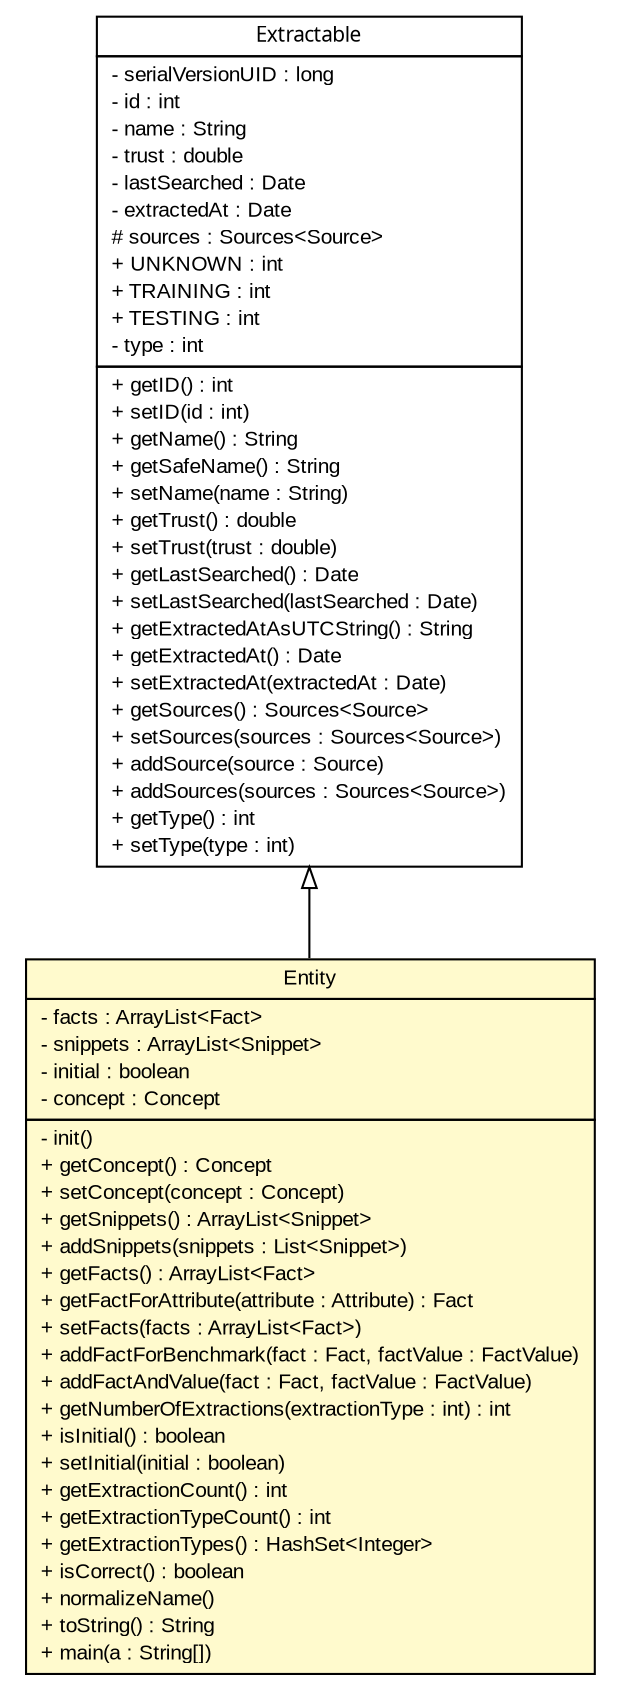 #!/usr/local/bin/dot
#
# Class diagram 
# Generated by UMLGraph version 5.2 (http://www.umlgraph.org/)
#

digraph G {
	edge [fontname="arial",fontsize=10,labelfontname="arial",labelfontsize=10];
	node [fontname="arial",fontsize=10,shape=plaintext];
	nodesep=0.25;
	ranksep=0.5;
	// tud.iir.knowledge.Extractable
	c44585 [label=<<table title="tud.iir.knowledge.Extractable" border="0" cellborder="1" cellspacing="0" cellpadding="2" port="p" href="./Extractable.html">
		<tr><td><table border="0" cellspacing="0" cellpadding="1">
<tr><td align="center" balign="center"><font face="ariali"> Extractable </font></td></tr>
		</table></td></tr>
		<tr><td><table border="0" cellspacing="0" cellpadding="1">
<tr><td align="left" balign="left"> - serialVersionUID : long </td></tr>
<tr><td align="left" balign="left"> - id : int </td></tr>
<tr><td align="left" balign="left"> - name : String </td></tr>
<tr><td align="left" balign="left"> - trust : double </td></tr>
<tr><td align="left" balign="left"> - lastSearched : Date </td></tr>
<tr><td align="left" balign="left"> - extractedAt : Date </td></tr>
<tr><td align="left" balign="left"> # sources : Sources&lt;Source&gt; </td></tr>
<tr><td align="left" balign="left"> + UNKNOWN : int </td></tr>
<tr><td align="left" balign="left"> + TRAINING : int </td></tr>
<tr><td align="left" balign="left"> + TESTING : int </td></tr>
<tr><td align="left" balign="left"> - type : int </td></tr>
		</table></td></tr>
		<tr><td><table border="0" cellspacing="0" cellpadding="1">
<tr><td align="left" balign="left"> + getID() : int </td></tr>
<tr><td align="left" balign="left"> + setID(id : int) </td></tr>
<tr><td align="left" balign="left"> + getName() : String </td></tr>
<tr><td align="left" balign="left"> + getSafeName() : String </td></tr>
<tr><td align="left" balign="left"> + setName(name : String) </td></tr>
<tr><td align="left" balign="left"> + getTrust() : double </td></tr>
<tr><td align="left" balign="left"> + setTrust(trust : double) </td></tr>
<tr><td align="left" balign="left"> + getLastSearched() : Date </td></tr>
<tr><td align="left" balign="left"> + setLastSearched(lastSearched : Date) </td></tr>
<tr><td align="left" balign="left"> + getExtractedAtAsUTCString() : String </td></tr>
<tr><td align="left" balign="left"> + getExtractedAt() : Date </td></tr>
<tr><td align="left" balign="left"> + setExtractedAt(extractedAt : Date) </td></tr>
<tr><td align="left" balign="left"> + getSources() : Sources&lt;Source&gt; </td></tr>
<tr><td align="left" balign="left"> + setSources(sources : Sources&lt;Source&gt;) </td></tr>
<tr><td align="left" balign="left"> + addSource(source : Source) </td></tr>
<tr><td align="left" balign="left"> + addSources(sources : Sources&lt;Source&gt;) </td></tr>
<tr><td align="left" balign="left"> + getType() : int </td></tr>
<tr><td align="left" balign="left"> + setType(type : int) </td></tr>
		</table></td></tr>
		</table>>, fontname="arial", fontcolor="black", fontsize=10.0];
	// tud.iir.knowledge.Entity
	c44586 [label=<<table title="tud.iir.knowledge.Entity" border="0" cellborder="1" cellspacing="0" cellpadding="2" port="p" bgcolor="lemonChiffon" href="./Entity.html">
		<tr><td><table border="0" cellspacing="0" cellpadding="1">
<tr><td align="center" balign="center"> Entity </td></tr>
		</table></td></tr>
		<tr><td><table border="0" cellspacing="0" cellpadding="1">
<tr><td align="left" balign="left"> - facts : ArrayList&lt;Fact&gt; </td></tr>
<tr><td align="left" balign="left"> - snippets : ArrayList&lt;Snippet&gt; </td></tr>
<tr><td align="left" balign="left"> - initial : boolean </td></tr>
<tr><td align="left" balign="left"> - concept : Concept </td></tr>
		</table></td></tr>
		<tr><td><table border="0" cellspacing="0" cellpadding="1">
<tr><td align="left" balign="left"> - init() </td></tr>
<tr><td align="left" balign="left"> + getConcept() : Concept </td></tr>
<tr><td align="left" balign="left"> + setConcept(concept : Concept) </td></tr>
<tr><td align="left" balign="left"> + getSnippets() : ArrayList&lt;Snippet&gt; </td></tr>
<tr><td align="left" balign="left"> + addSnippets(snippets : List&lt;Snippet&gt;) </td></tr>
<tr><td align="left" balign="left"> + getFacts() : ArrayList&lt;Fact&gt; </td></tr>
<tr><td align="left" balign="left"> + getFactForAttribute(attribute : Attribute) : Fact </td></tr>
<tr><td align="left" balign="left"> + setFacts(facts : ArrayList&lt;Fact&gt;) </td></tr>
<tr><td align="left" balign="left"> + addFactForBenchmark(fact : Fact, factValue : FactValue) </td></tr>
<tr><td align="left" balign="left"> + addFactAndValue(fact : Fact, factValue : FactValue) </td></tr>
<tr><td align="left" balign="left"> + getNumberOfExtractions(extractionType : int) : int </td></tr>
<tr><td align="left" balign="left"> + isInitial() : boolean </td></tr>
<tr><td align="left" balign="left"> + setInitial(initial : boolean) </td></tr>
<tr><td align="left" balign="left"> + getExtractionCount() : int </td></tr>
<tr><td align="left" balign="left"> + getExtractionTypeCount() : int </td></tr>
<tr><td align="left" balign="left"> + getExtractionTypes() : HashSet&lt;Integer&gt; </td></tr>
<tr><td align="left" balign="left"> + isCorrect() : boolean </td></tr>
<tr><td align="left" balign="left"> + normalizeName() </td></tr>
<tr><td align="left" balign="left"> + toString() : String </td></tr>
<tr><td align="left" balign="left"> + main(a : String[]) </td></tr>
		</table></td></tr>
		</table>>, fontname="arial", fontcolor="black", fontsize=10.0];
	//tud.iir.knowledge.Entity extends tud.iir.knowledge.Extractable
	c44585:p -> c44586:p [dir=back,arrowtail=empty];
}

